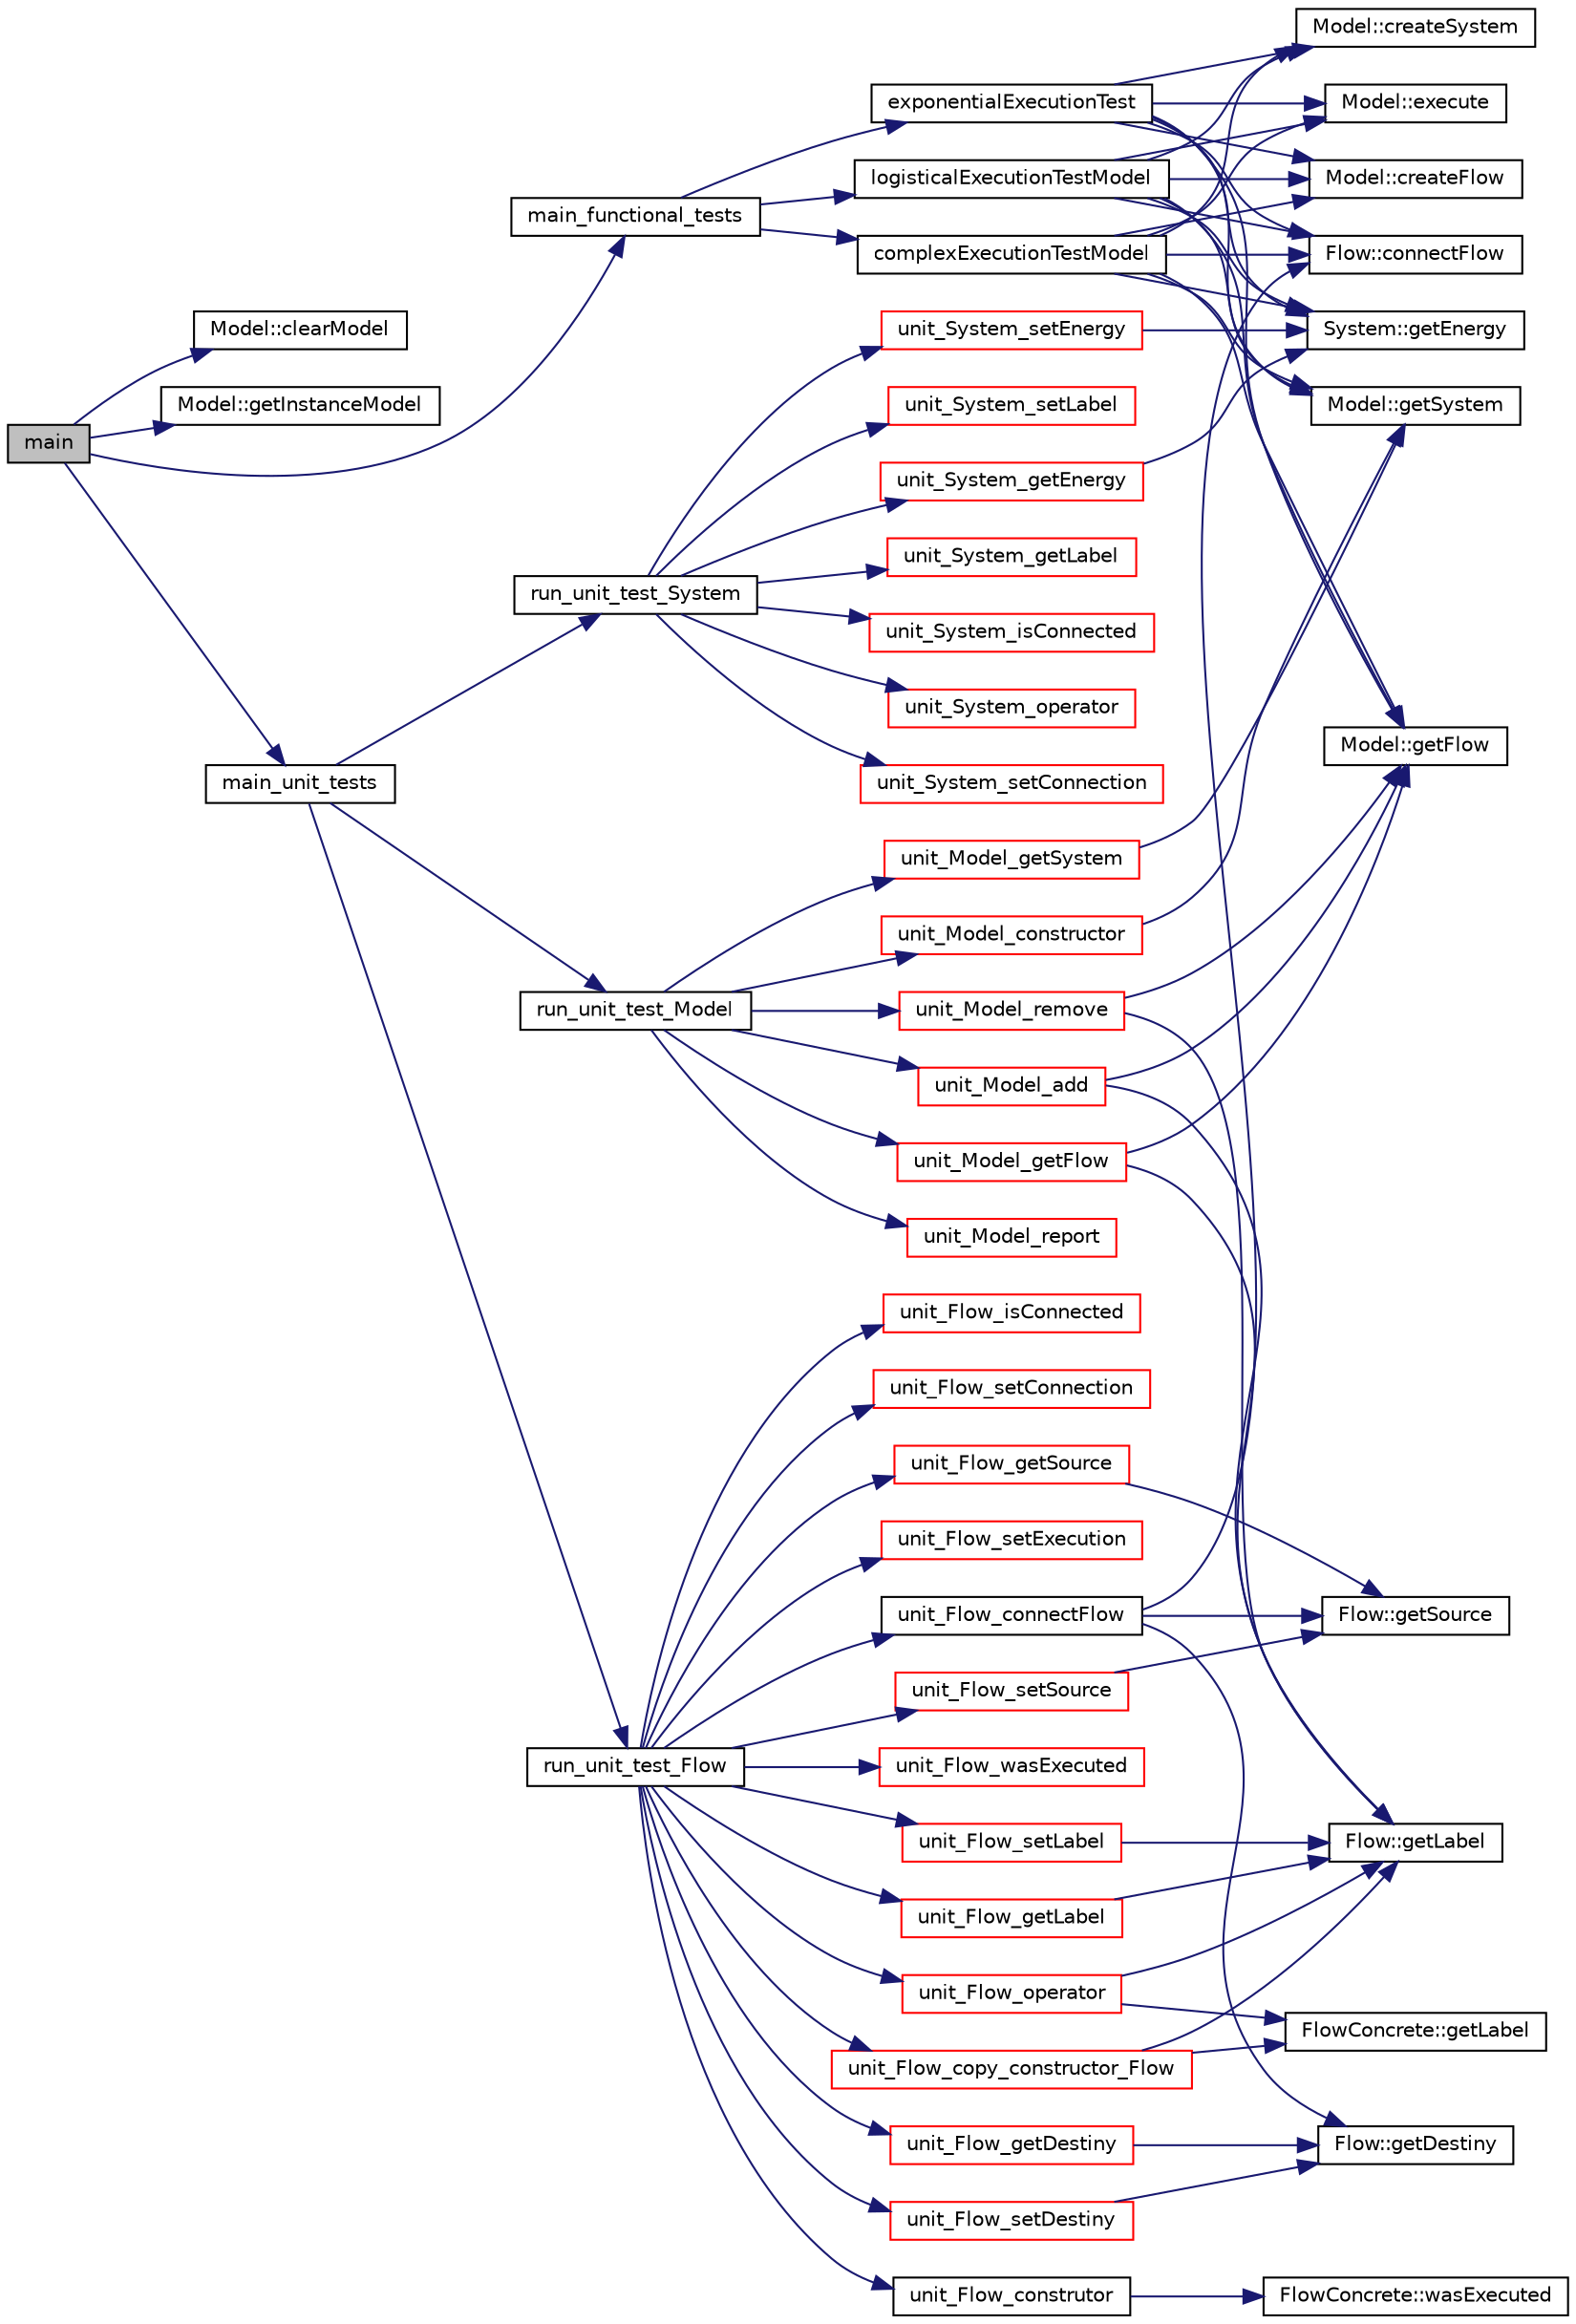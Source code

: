 digraph "main"
{
 // LATEX_PDF_SIZE
  edge [fontname="Helvetica",fontsize="10",labelfontname="Helvetica",labelfontsize="10"];
  node [fontname="Helvetica",fontsize="10",shape=record];
  rankdir="LR";
  Node1 [label="main",height=0.2,width=0.4,color="black", fillcolor="grey75", style="filled", fontcolor="black",tooltip=" "];
  Node1 -> Node2 [color="midnightblue",fontsize="10",style="solid",fontname="Helvetica"];
  Node2 [label="Model::clearModel",height=0.2,width=0.4,color="black", fillcolor="white", style="filled",URL="$class_model.html#abcffa5ec37be677f444f724a3c0ee474",tooltip="Method tha deletes all the objects containned in Model."];
  Node1 -> Node3 [color="midnightblue",fontsize="10",style="solid",fontname="Helvetica"];
  Node3 [label="Model::getInstanceModel",height=0.2,width=0.4,color="black", fillcolor="white", style="filled",URL="$class_model.html#a7c4a5305eb0da8618541849e23cb2375",tooltip="Creates an unique instance for Model."];
  Node1 -> Node4 [color="midnightblue",fontsize="10",style="solid",fontname="Helvetica"];
  Node4 [label="main_functional_tests",height=0.2,width=0.4,color="black", fillcolor="white", style="filled",URL="$main__functional__tests_8h.html#a8a125d38f219ea188e9ff8abe483bd40",tooltip="Method that calls all the functional tests."];
  Node4 -> Node5 [color="midnightblue",fontsize="10",style="solid",fontname="Helvetica"];
  Node5 [label="complexExecutionTestModel",height=0.2,width=0.4,color="black", fillcolor="white", style="filled",URL="$functional__tests_8cpp.html#ac0e527144db175774672cd30bb03de22",tooltip="Complex execution functional test."];
  Node5 -> Node6 [color="midnightblue",fontsize="10",style="solid",fontname="Helvetica"];
  Node6 [label="Flow::connectFlow",height=0.2,width=0.4,color="black", fillcolor="white", style="filled",URL="$class_flow.html#a5b416e9cffcda95c9d6fb586cff89642",tooltip="Method that receives System pointers and sets them as Destiny and Source for Flow."];
  Node5 -> Node7 [color="midnightblue",fontsize="10",style="solid",fontname="Helvetica"];
  Node7 [label="Model::createFlow",height=0.2,width=0.4,color="black", fillcolor="white", style="filled",URL="$class_model.html#ae3cd35f88399a67353714a44138f9931",tooltip="Method that creates a new flow and returns it."];
  Node5 -> Node8 [color="midnightblue",fontsize="10",style="solid",fontname="Helvetica"];
  Node8 [label="Model::createSystem",height=0.2,width=0.4,color="black", fillcolor="white", style="filled",URL="$class_model.html#a65720e26ec098a9953dd595f0880188c",tooltip="Method that creates a new system and returns it."];
  Node5 -> Node9 [color="midnightblue",fontsize="10",style="solid",fontname="Helvetica"];
  Node9 [label="Model::execute",height=0.2,width=0.4,color="black", fillcolor="white", style="filled",URL="$class_model.html#a25159f5bd40070835f692d5ca1bad479",tooltip="Method that executes the Flows containned in the Model."];
  Node5 -> Node10 [color="midnightblue",fontsize="10",style="solid",fontname="Helvetica"];
  Node10 [label="System::getEnergy",height=0.2,width=0.4,color="black", fillcolor="white", style="filled",URL="$class_system.html#af7b9fc442cd9b9b4bd0c9255bd0f814e",tooltip="Method that returns System's energy."];
  Node5 -> Node11 [color="midnightblue",fontsize="10",style="solid",fontname="Helvetica"];
  Node11 [label="Model::getFlow",height=0.2,width=0.4,color="black", fillcolor="white", style="filled",URL="$class_model.html#a106b936e89b9eb16a0f328e507c621ff",tooltip="Method that receives a string as parameter and returns a Flow pointer according to its label."];
  Node5 -> Node12 [color="midnightblue",fontsize="10",style="solid",fontname="Helvetica"];
  Node12 [label="Model::getSystem",height=0.2,width=0.4,color="black", fillcolor="white", style="filled",URL="$class_model.html#a4bb432ae73f9564c7e550af16d528d64",tooltip="Method that receives a string as parameter and returns a System pointer according to its label."];
  Node4 -> Node13 [color="midnightblue",fontsize="10",style="solid",fontname="Helvetica"];
  Node13 [label="exponentialExecutionTest",height=0.2,width=0.4,color="black", fillcolor="white", style="filled",URL="$functional__tests_8cpp.html#a1ccf418254ab84dc06fe13f5df424012",tooltip="Functional Test's implementation."];
  Node13 -> Node6 [color="midnightblue",fontsize="10",style="solid",fontname="Helvetica"];
  Node13 -> Node7 [color="midnightblue",fontsize="10",style="solid",fontname="Helvetica"];
  Node13 -> Node8 [color="midnightblue",fontsize="10",style="solid",fontname="Helvetica"];
  Node13 -> Node9 [color="midnightblue",fontsize="10",style="solid",fontname="Helvetica"];
  Node13 -> Node10 [color="midnightblue",fontsize="10",style="solid",fontname="Helvetica"];
  Node13 -> Node11 [color="midnightblue",fontsize="10",style="solid",fontname="Helvetica"];
  Node13 -> Node12 [color="midnightblue",fontsize="10",style="solid",fontname="Helvetica"];
  Node4 -> Node14 [color="midnightblue",fontsize="10",style="solid",fontname="Helvetica"];
  Node14 [label="logisticalExecutionTestModel",height=0.2,width=0.4,color="black", fillcolor="white", style="filled",URL="$functional__tests_8cpp.html#adfd142bca3722f07529774ba7285958f",tooltip="Logistical execution functional test."];
  Node14 -> Node6 [color="midnightblue",fontsize="10",style="solid",fontname="Helvetica"];
  Node14 -> Node7 [color="midnightblue",fontsize="10",style="solid",fontname="Helvetica"];
  Node14 -> Node8 [color="midnightblue",fontsize="10",style="solid",fontname="Helvetica"];
  Node14 -> Node9 [color="midnightblue",fontsize="10",style="solid",fontname="Helvetica"];
  Node14 -> Node10 [color="midnightblue",fontsize="10",style="solid",fontname="Helvetica"];
  Node14 -> Node11 [color="midnightblue",fontsize="10",style="solid",fontname="Helvetica"];
  Node14 -> Node12 [color="midnightblue",fontsize="10",style="solid",fontname="Helvetica"];
  Node1 -> Node15 [color="midnightblue",fontsize="10",style="solid",fontname="Helvetica"];
  Node15 [label="main_unit_tests",height=0.2,width=0.4,color="black", fillcolor="white", style="filled",URL="$main__unit__tests_8h.html#a0ae14c4b452ca9ad709bf0d220bea688",tooltip="Method that calls the unit tests for System, Flow and Model."];
  Node15 -> Node16 [color="midnightblue",fontsize="10",style="solid",fontname="Helvetica"];
  Node16 [label="run_unit_test_Flow",height=0.2,width=0.4,color="black", fillcolor="white", style="filled",URL="$unit___flow_8cpp.html#a6683c1fa1a8445fa330116af20af24dc",tooltip=" "];
  Node16 -> Node17 [color="midnightblue",fontsize="10",style="solid",fontname="Helvetica"];
  Node17 [label="unit_Flow_connectFlow",height=0.2,width=0.4,color="black", fillcolor="white", style="filled",URL="$unit___flow_8cpp.html#a52f3ff0351473250da2bc9e293c72445",tooltip=" "];
  Node17 -> Node6 [color="midnightblue",fontsize="10",style="solid",fontname="Helvetica"];
  Node17 -> Node18 [color="midnightblue",fontsize="10",style="solid",fontname="Helvetica"];
  Node18 [label="Flow::getDestiny",height=0.2,width=0.4,color="black", fillcolor="white", style="filled",URL="$class_flow.html#aa262c41bc00051944bbc09065bed7892",tooltip="Method that returns a System pointer for Flow's destiny."];
  Node17 -> Node19 [color="midnightblue",fontsize="10",style="solid",fontname="Helvetica"];
  Node19 [label="Flow::getSource",height=0.2,width=0.4,color="black", fillcolor="white", style="filled",URL="$class_flow.html#ac4060eca7a83b8eeedf83b7823dd0ec8",tooltip="Method that returns a System pointer for Flow's source."];
  Node16 -> Node20 [color="midnightblue",fontsize="10",style="solid",fontname="Helvetica"];
  Node20 [label="unit_Flow_construtor",height=0.2,width=0.4,color="black", fillcolor="white", style="filled",URL="$unit___flow_8cpp.html#af86777c6b8e74bceab918ee831ad4d0e",tooltip="Unit tests for Flow implementation."];
  Node20 -> Node21 [color="midnightblue",fontsize="10",style="solid",fontname="Helvetica"];
  Node21 [label="FlowConcrete::wasExecuted",height=0.2,width=0.4,color="black", fillcolor="white", style="filled",URL="$class_flow_concrete.html#a4b35a645a12989e2c7f6513aa5614374",tooltip="Method that returns a boolean verifying if Flow was executed."];
  Node16 -> Node22 [color="midnightblue",fontsize="10",style="solid",fontname="Helvetica"];
  Node22 [label="unit_Flow_copy_constructor_Flow",height=0.2,width=0.4,color="red", fillcolor="white", style="filled",URL="$unit___flow_8cpp.html#aac6c8c5dfc87571bf6bedcdced473799",tooltip=" "];
  Node22 -> Node23 [color="midnightblue",fontsize="10",style="solid",fontname="Helvetica"];
  Node23 [label="Flow::getLabel",height=0.2,width=0.4,color="black", fillcolor="white", style="filled",URL="$class_flow.html#a3f74f1bfb3e92a2d2f15ddd47275a38c",tooltip="Method that returns Flow's label."];
  Node22 -> Node24 [color="midnightblue",fontsize="10",style="solid",fontname="Helvetica"];
  Node24 [label="FlowConcrete::getLabel",height=0.2,width=0.4,color="black", fillcolor="white", style="filled",URL="$class_flow_concrete.html#ac759aca5f1a097e8eeb6dc1f44cc21f2",tooltip="Method that returns Flow's label."];
  Node16 -> Node26 [color="midnightblue",fontsize="10",style="solid",fontname="Helvetica"];
  Node26 [label="unit_Flow_getDestiny",height=0.2,width=0.4,color="red", fillcolor="white", style="filled",URL="$unit___flow_8cpp.html#a8d902e365191662fb3d3067217807440",tooltip=" "];
  Node26 -> Node18 [color="midnightblue",fontsize="10",style="solid",fontname="Helvetica"];
  Node16 -> Node30 [color="midnightblue",fontsize="10",style="solid",fontname="Helvetica"];
  Node30 [label="unit_Flow_getLabel",height=0.2,width=0.4,color="red", fillcolor="white", style="filled",URL="$unit___flow_8cpp.html#a3be07301bd454a2555ea1163077e9907",tooltip=" "];
  Node30 -> Node23 [color="midnightblue",fontsize="10",style="solid",fontname="Helvetica"];
  Node16 -> Node32 [color="midnightblue",fontsize="10",style="solid",fontname="Helvetica"];
  Node32 [label="unit_Flow_getSource",height=0.2,width=0.4,color="red", fillcolor="white", style="filled",URL="$unit___flow_8cpp.html#a0dc76658e06597697628386d69327367",tooltip=" "];
  Node32 -> Node19 [color="midnightblue",fontsize="10",style="solid",fontname="Helvetica"];
  Node16 -> Node34 [color="midnightblue",fontsize="10",style="solid",fontname="Helvetica"];
  Node34 [label="unit_Flow_isConnected",height=0.2,width=0.4,color="red", fillcolor="white", style="filled",URL="$unit___flow_8cpp.html#a551f12f6e97541e1267f708d73c4d73b",tooltip=" "];
  Node16 -> Node37 [color="midnightblue",fontsize="10",style="solid",fontname="Helvetica"];
  Node37 [label="unit_Flow_operator",height=0.2,width=0.4,color="red", fillcolor="white", style="filled",URL="$unit___flow_8cpp.html#a1b30cb7a5b0752fc3e60fbdf065d1f24",tooltip=" "];
  Node37 -> Node23 [color="midnightblue",fontsize="10",style="solid",fontname="Helvetica"];
  Node37 -> Node24 [color="midnightblue",fontsize="10",style="solid",fontname="Helvetica"];
  Node16 -> Node38 [color="midnightblue",fontsize="10",style="solid",fontname="Helvetica"];
  Node38 [label="unit_Flow_setConnection",height=0.2,width=0.4,color="red", fillcolor="white", style="filled",URL="$unit___flow_8cpp.html#a516cdfba92216a5ecf7c6573fa739704",tooltip=" "];
  Node16 -> Node39 [color="midnightblue",fontsize="10",style="solid",fontname="Helvetica"];
  Node39 [label="unit_Flow_setDestiny",height=0.2,width=0.4,color="red", fillcolor="white", style="filled",URL="$unit___flow_8cpp.html#afb82d610c65a0a4a5ca61da479e11195",tooltip=" "];
  Node39 -> Node18 [color="midnightblue",fontsize="10",style="solid",fontname="Helvetica"];
  Node16 -> Node40 [color="midnightblue",fontsize="10",style="solid",fontname="Helvetica"];
  Node40 [label="unit_Flow_setExecution",height=0.2,width=0.4,color="red", fillcolor="white", style="filled",URL="$unit___flow_8cpp.html#ae2969a9d42b4bc4afab8b9559f505020",tooltip=" "];
  Node16 -> Node43 [color="midnightblue",fontsize="10",style="solid",fontname="Helvetica"];
  Node43 [label="unit_Flow_setLabel",height=0.2,width=0.4,color="red", fillcolor="white", style="filled",URL="$unit___flow_8cpp.html#af76a2a0daf4e63c36ed4d9b6b9e00992",tooltip=" "];
  Node43 -> Node23 [color="midnightblue",fontsize="10",style="solid",fontname="Helvetica"];
  Node16 -> Node44 [color="midnightblue",fontsize="10",style="solid",fontname="Helvetica"];
  Node44 [label="unit_Flow_setSource",height=0.2,width=0.4,color="red", fillcolor="white", style="filled",URL="$unit___flow_8cpp.html#a213cf3a2bd094e466707a33416124ce4",tooltip=" "];
  Node44 -> Node19 [color="midnightblue",fontsize="10",style="solid",fontname="Helvetica"];
  Node16 -> Node45 [color="midnightblue",fontsize="10",style="solid",fontname="Helvetica"];
  Node45 [label="unit_Flow_wasExecuted",height=0.2,width=0.4,color="red", fillcolor="white", style="filled",URL="$unit___flow_8cpp.html#a15c2a99feab4c765bd405bdf8dacc421",tooltip=" "];
  Node15 -> Node46 [color="midnightblue",fontsize="10",style="solid",fontname="Helvetica"];
  Node46 [label="run_unit_test_Model",height=0.2,width=0.4,color="black", fillcolor="white", style="filled",URL="$unit___model_8cpp.html#a2114674c26fbc871eec94221b3252a39",tooltip=" "];
  Node46 -> Node47 [color="midnightblue",fontsize="10",style="solid",fontname="Helvetica"];
  Node47 [label="unit_Model_add",height=0.2,width=0.4,color="red", fillcolor="white", style="filled",URL="$unit___model_8cpp.html#a2976f32130aebaafb8ee662fbd37c8a4",tooltip=" "];
  Node47 -> Node11 [color="midnightblue",fontsize="10",style="solid",fontname="Helvetica"];
  Node47 -> Node23 [color="midnightblue",fontsize="10",style="solid",fontname="Helvetica"];
  Node46 -> Node49 [color="midnightblue",fontsize="10",style="solid",fontname="Helvetica"];
  Node49 [label="unit_Model_constructor",height=0.2,width=0.4,color="red", fillcolor="white", style="filled",URL="$unit___model_8cpp.html#a33c89b15c9a9fa91b3753cba55af695b",tooltip="Unit tests for Model implementation."];
  Node49 -> Node12 [color="midnightblue",fontsize="10",style="solid",fontname="Helvetica"];
  Node46 -> Node50 [color="midnightblue",fontsize="10",style="solid",fontname="Helvetica"];
  Node50 [label="unit_Model_getFlow",height=0.2,width=0.4,color="red", fillcolor="white", style="filled",URL="$unit___model_8cpp.html#a5405e4ad382f91d5487d8c8c30567b24",tooltip=" "];
  Node50 -> Node11 [color="midnightblue",fontsize="10",style="solid",fontname="Helvetica"];
  Node50 -> Node23 [color="midnightblue",fontsize="10",style="solid",fontname="Helvetica"];
  Node46 -> Node51 [color="midnightblue",fontsize="10",style="solid",fontname="Helvetica"];
  Node51 [label="unit_Model_getSystem",height=0.2,width=0.4,color="red", fillcolor="white", style="filled",URL="$unit___model_8cpp.html#a3bf1b1592a64ee77c08fdd074c47abb7",tooltip=" "];
  Node51 -> Node12 [color="midnightblue",fontsize="10",style="solid",fontname="Helvetica"];
  Node46 -> Node52 [color="midnightblue",fontsize="10",style="solid",fontname="Helvetica"];
  Node52 [label="unit_Model_remove",height=0.2,width=0.4,color="red", fillcolor="white", style="filled",URL="$unit___model_8cpp.html#a715f4c3a8d16f4fa8558fa5661939bc3",tooltip=" "];
  Node52 -> Node11 [color="midnightblue",fontsize="10",style="solid",fontname="Helvetica"];
  Node52 -> Node23 [color="midnightblue",fontsize="10",style="solid",fontname="Helvetica"];
  Node46 -> Node54 [color="midnightblue",fontsize="10",style="solid",fontname="Helvetica"];
  Node54 [label="unit_Model_report",height=0.2,width=0.4,color="red", fillcolor="white", style="filled",URL="$unit___model_8cpp.html#a518abba98049e348d4b12c7203805669",tooltip=" "];
  Node15 -> Node56 [color="midnightblue",fontsize="10",style="solid",fontname="Helvetica"];
  Node56 [label="run_unit_test_System",height=0.2,width=0.4,color="black", fillcolor="white", style="filled",URL="$unit___system_8cpp.html#a508d8501edd77719732fca2f7985d316",tooltip=" "];
  Node56 -> Node57 [color="midnightblue",fontsize="10",style="solid",fontname="Helvetica"];
  Node57 [label="unit_System_getEnergy",height=0.2,width=0.4,color="red", fillcolor="white", style="filled",URL="$unit___system_8cpp.html#a66c78312f9ce9e2c4d824701c240ab09",tooltip=" "];
  Node57 -> Node10 [color="midnightblue",fontsize="10",style="solid",fontname="Helvetica"];
  Node56 -> Node59 [color="midnightblue",fontsize="10",style="solid",fontname="Helvetica"];
  Node59 [label="unit_System_getLabel",height=0.2,width=0.4,color="red", fillcolor="white", style="filled",URL="$unit___system_8cpp.html#a14eda308a3a602774f1317c80dcfc61d",tooltip=" "];
  Node56 -> Node60 [color="midnightblue",fontsize="10",style="solid",fontname="Helvetica"];
  Node60 [label="unit_System_isConnected",height=0.2,width=0.4,color="red", fillcolor="white", style="filled",URL="$unit___system_8cpp.html#a51135f6bc3d92afd9eb55dba1a045fa5",tooltip=" "];
  Node56 -> Node63 [color="midnightblue",fontsize="10",style="solid",fontname="Helvetica"];
  Node63 [label="unit_System_operator",height=0.2,width=0.4,color="red", fillcolor="white", style="filled",URL="$unit___system_8cpp.html#a6a24dfb2c2dde73742e16e8d8a9282d8",tooltip=" "];
  Node56 -> Node66 [color="midnightblue",fontsize="10",style="solid",fontname="Helvetica"];
  Node66 [label="unit_System_setConnection",height=0.2,width=0.4,color="red", fillcolor="white", style="filled",URL="$unit___system_8cpp.html#a64665a2d370bf54a9356da39a62b7191",tooltip=" "];
  Node56 -> Node67 [color="midnightblue",fontsize="10",style="solid",fontname="Helvetica"];
  Node67 [label="unit_System_setEnergy",height=0.2,width=0.4,color="red", fillcolor="white", style="filled",URL="$unit___system_8cpp.html#a087be71d990a9d2ef631a092519e5acc",tooltip=" "];
  Node67 -> Node10 [color="midnightblue",fontsize="10",style="solid",fontname="Helvetica"];
  Node56 -> Node68 [color="midnightblue",fontsize="10",style="solid",fontname="Helvetica"];
  Node68 [label="unit_System_setLabel",height=0.2,width=0.4,color="red", fillcolor="white", style="filled",URL="$unit___system_8cpp.html#a4c207fea3fb4c34b3d40906939f2fa80",tooltip=" "];
}
